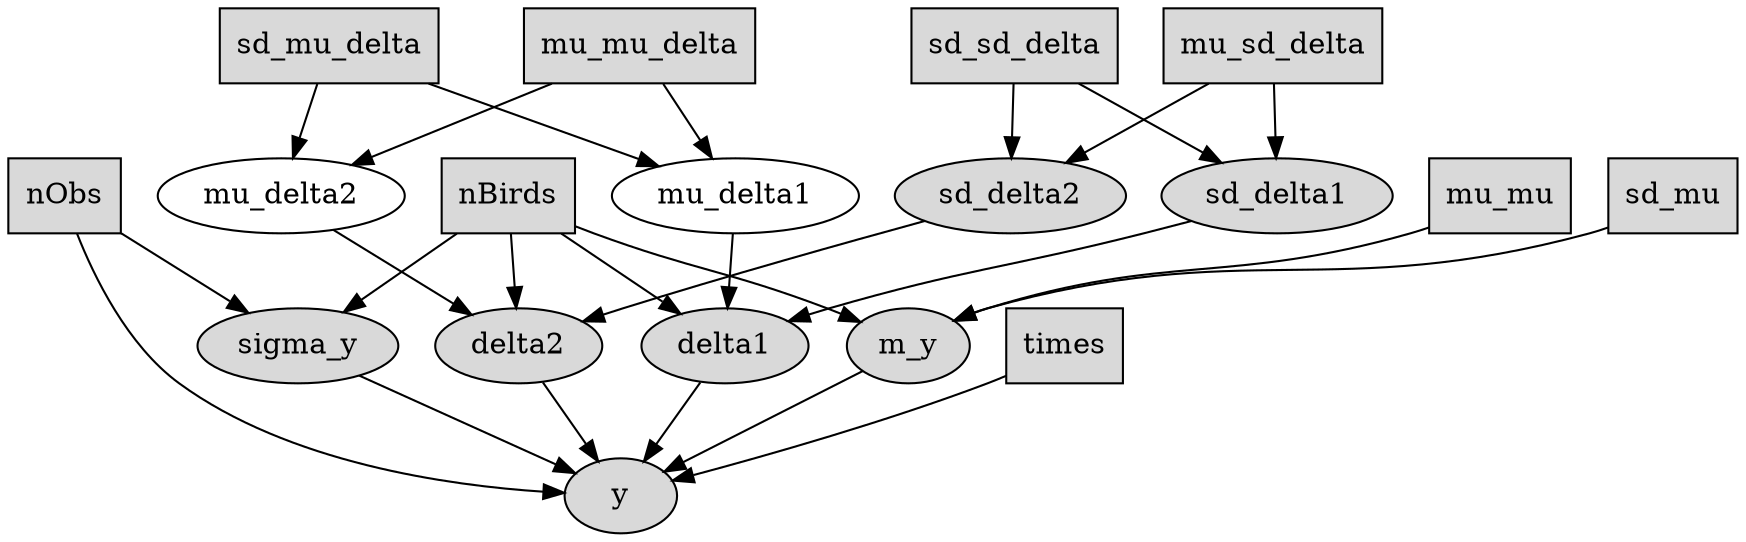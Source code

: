 digraph MambaModel {
	"delta1" [shape="ellipse", style="filled", fillcolor="gray85"];
		"delta1" -> "y";
	"mu_delta1" [shape="ellipse"];
		"mu_delta1" -> "delta1";
	"sd_delta1" [shape="ellipse", style="filled", fillcolor="gray85"];
		"sd_delta1" -> "delta1";
	"nBirds" [shape="box", style="filled", fillcolor="gray85"];
		"nBirds" -> "delta1";
		"nBirds" -> "sigma_y";
		"nBirds" -> "m_y";
		"nBirds" -> "delta2";
	"sigma_y" [shape="ellipse", style="filled", fillcolor="gray85"];
		"sigma_y" -> "y";
	"nObs" [shape="box", style="filled", fillcolor="gray85"];
		"nObs" -> "sigma_y";
		"nObs" -> "y";
	"m_y" [shape="ellipse", style="filled", fillcolor="gray85"];
		"m_y" -> "y";
	"mu_mu" [shape="box", style="filled", fillcolor="gray85"];
		"mu_mu" -> "m_y";
	"sd_mu" [shape="box", style="filled", fillcolor="gray85"];
		"sd_mu" -> "m_y";
	"delta2" [shape="ellipse", style="filled", fillcolor="gray85"];
		"delta2" -> "y";
	"mu_delta2" [shape="ellipse"];
		"mu_delta2" -> "delta2";
	"sd_delta2" [shape="ellipse", style="filled", fillcolor="gray85"];
		"sd_delta2" -> "delta2";
	"y" [shape="ellipse", style="filled", fillcolor="gray85"];
	"times" [shape="box", style="filled", fillcolor="gray85"];
		"times" -> "y";
	"mu_mu_delta" [shape="box", style="filled", fillcolor="gray85"];
		"mu_mu_delta" -> "mu_delta1";
		"mu_mu_delta" -> "mu_delta2";
	"sd_mu_delta" [shape="box", style="filled", fillcolor="gray85"];
		"sd_mu_delta" -> "mu_delta1";
		"sd_mu_delta" -> "mu_delta2";
	"mu_sd_delta" [shape="box", style="filled", fillcolor="gray85"];
		"mu_sd_delta" -> "sd_delta1";
		"mu_sd_delta" -> "sd_delta2";
	"sd_sd_delta" [shape="box", style="filled", fillcolor="gray85"];
		"sd_sd_delta" -> "sd_delta1";
		"sd_sd_delta" -> "sd_delta2";
}
